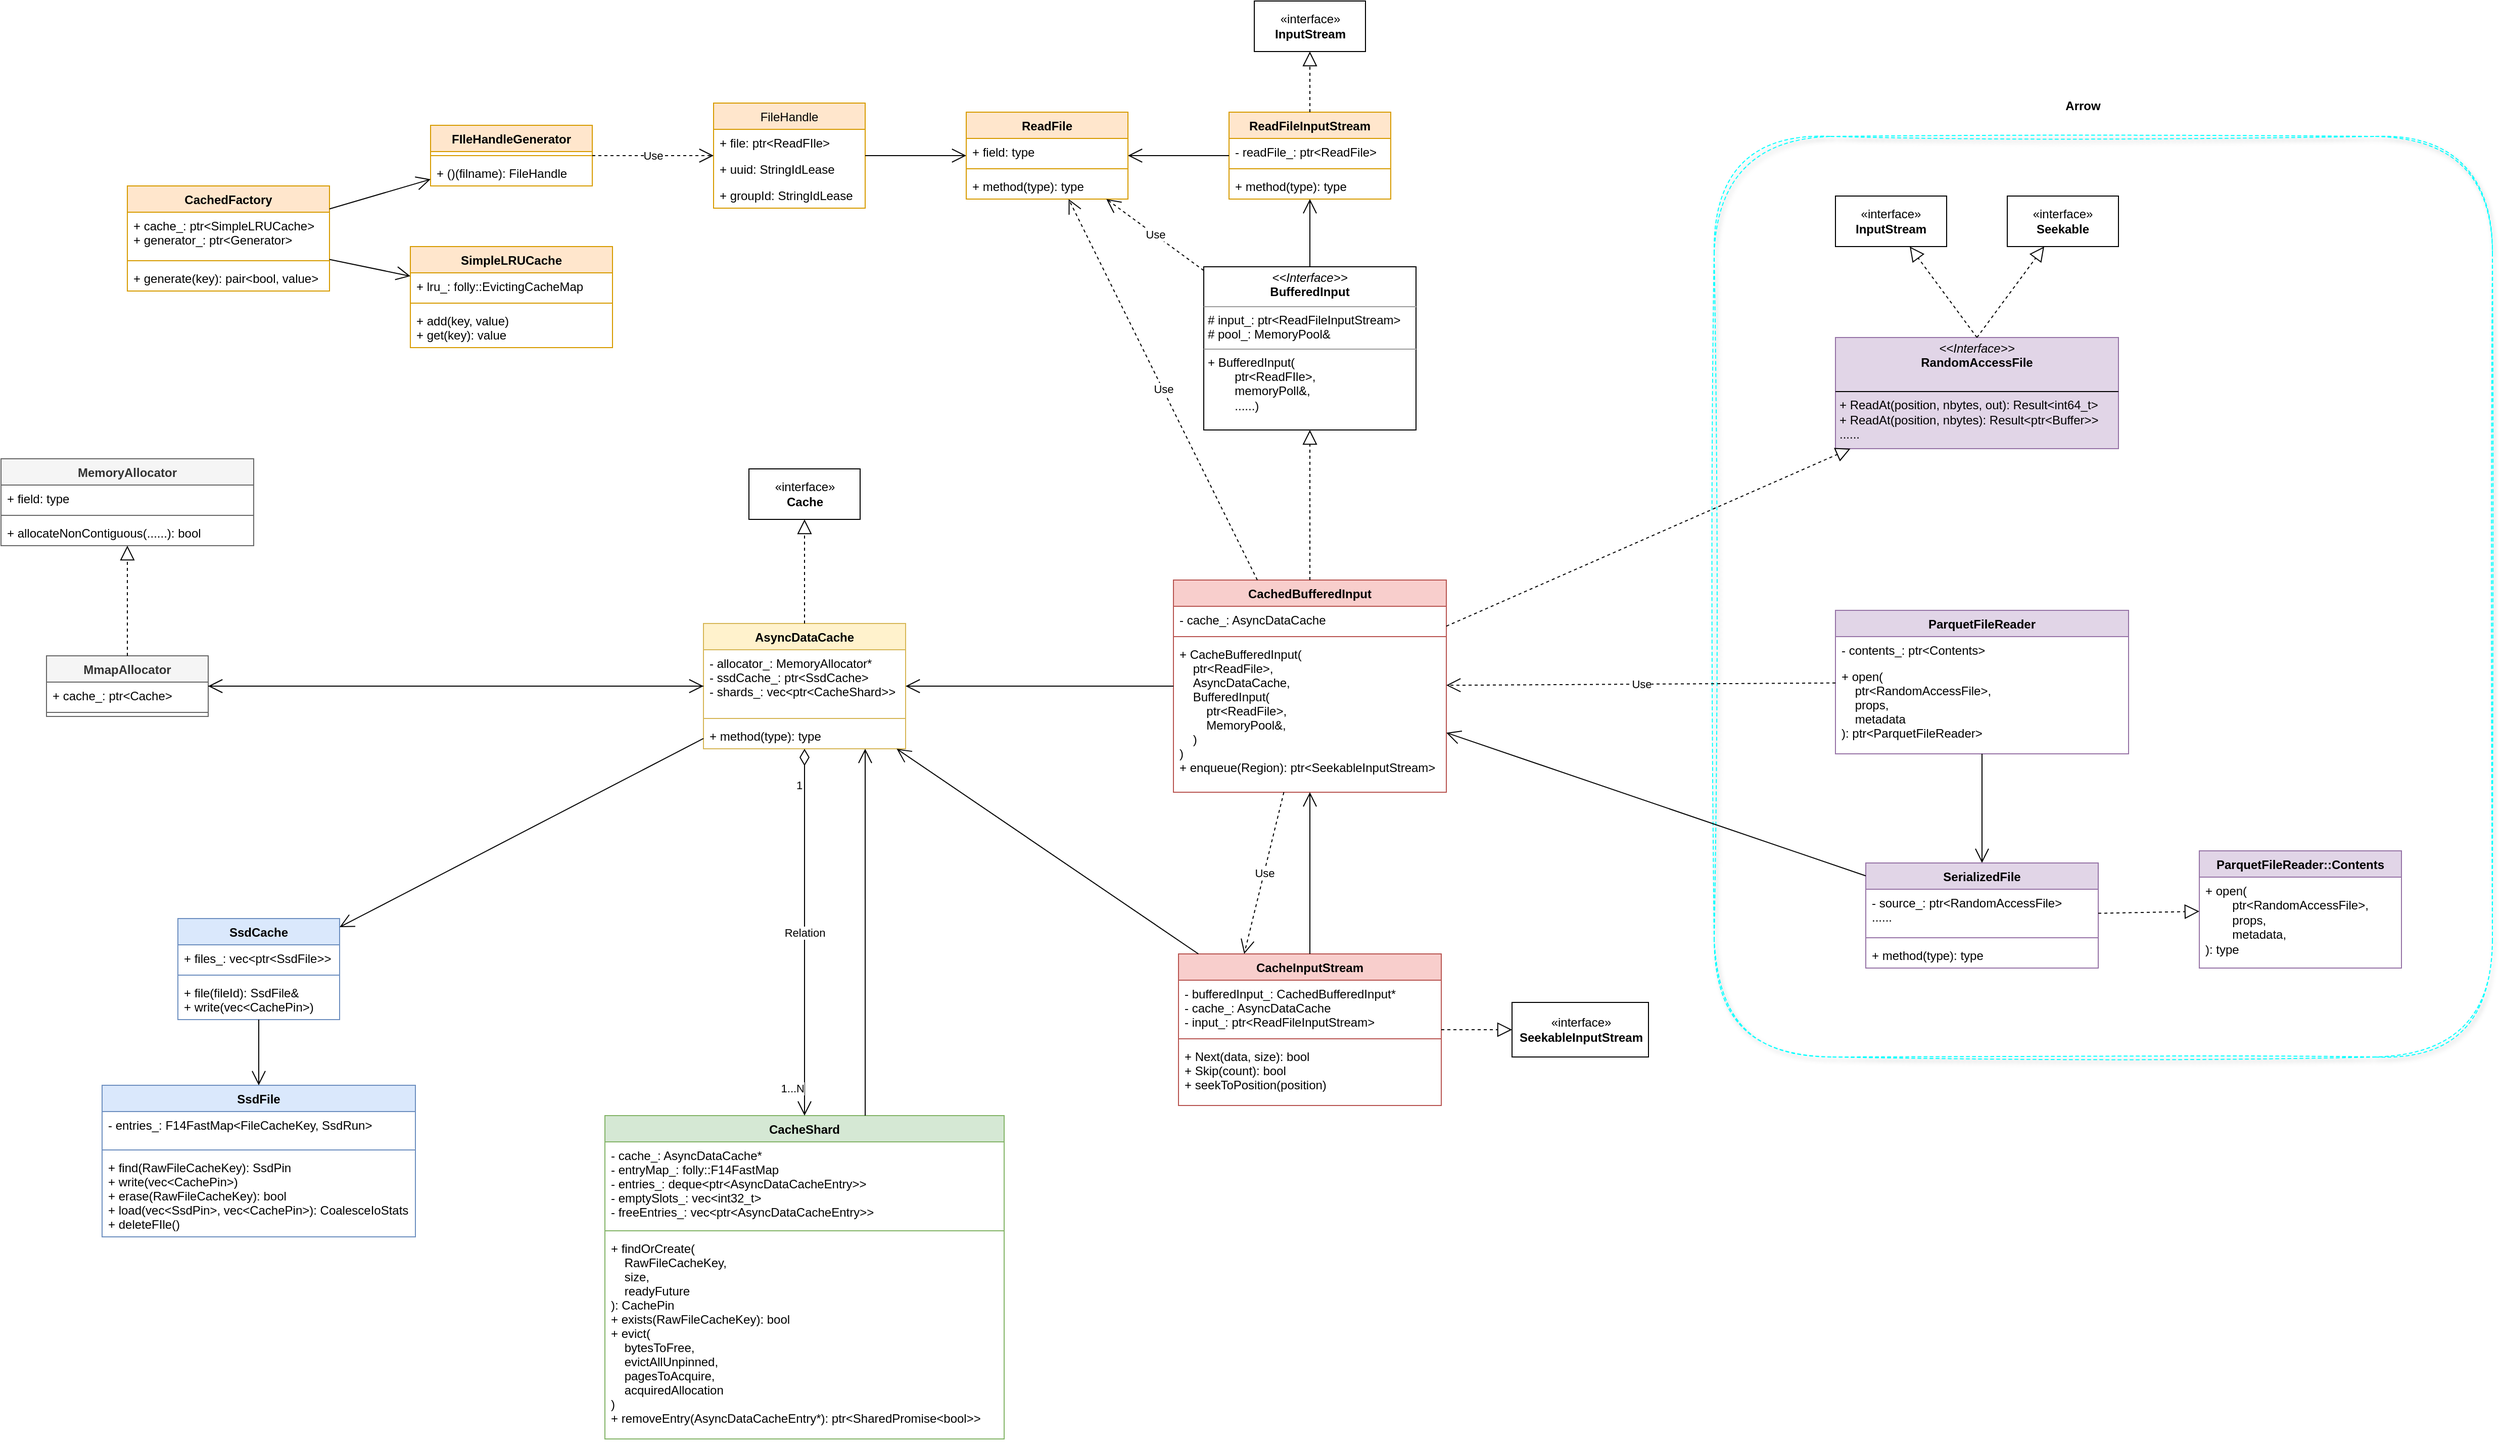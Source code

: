 <mxfile version="24.3.1" type="github">
  <diagram name="第 1 页" id="lJTkem_uiABD4WxvZJAd">
    <mxGraphModel dx="2874" dy="721" grid="1" gridSize="10" guides="1" tooltips="1" connect="1" arrows="1" fold="1" page="0" pageScale="1" pageWidth="827" pageHeight="1169" math="0" shadow="0">
      <root>
        <mxCell id="0" />
        <mxCell id="1" parent="0" />
        <mxCell id="T7AMe0AXGocx2t7RF6XG-123" value="" style="rounded=1;whiteSpace=wrap;html=1;dashed=1;fillColor=none;strokeColor=#00FFFF;shadow=1;glass=1;sketch=1;curveFitting=1;jiggle=2;" vertex="1" parent="1">
          <mxGeometry x="1080" y="551" width="770" height="911" as="geometry" />
        </mxCell>
        <mxCell id="T7AMe0AXGocx2t7RF6XG-1" value="SimpleLRUCache" style="swimlane;fontStyle=1;align=center;verticalAlign=top;childLayout=stackLayout;horizontal=1;startSize=26;horizontalStack=0;resizeParent=1;resizeParentMax=0;resizeLast=0;collapsible=1;marginBottom=0;fillColor=#ffe6cc;strokeColor=#d79b00;" vertex="1" parent="1">
          <mxGeometry x="-210" y="660" width="200" height="100" as="geometry" />
        </mxCell>
        <mxCell id="T7AMe0AXGocx2t7RF6XG-2" value="+ lru_: folly::EvictingCacheMap" style="text;strokeColor=none;fillColor=none;align=left;verticalAlign=top;spacingLeft=4;spacingRight=4;overflow=hidden;rotatable=0;points=[[0,0.5],[1,0.5]];portConstraint=eastwest;" vertex="1" parent="T7AMe0AXGocx2t7RF6XG-1">
          <mxGeometry y="26" width="200" height="26" as="geometry" />
        </mxCell>
        <mxCell id="T7AMe0AXGocx2t7RF6XG-3" value="" style="line;strokeWidth=1;fillColor=none;align=left;verticalAlign=middle;spacingTop=-1;spacingLeft=3;spacingRight=3;rotatable=0;labelPosition=right;points=[];portConstraint=eastwest;strokeColor=inherit;" vertex="1" parent="T7AMe0AXGocx2t7RF6XG-1">
          <mxGeometry y="52" width="200" height="8" as="geometry" />
        </mxCell>
        <mxCell id="T7AMe0AXGocx2t7RF6XG-4" value="+ add(key, value)&#xa;+ get(key): value" style="text;strokeColor=none;fillColor=none;align=left;verticalAlign=top;spacingLeft=4;spacingRight=4;overflow=hidden;rotatable=0;points=[[0,0.5],[1,0.5]];portConstraint=eastwest;" vertex="1" parent="T7AMe0AXGocx2t7RF6XG-1">
          <mxGeometry y="60" width="200" height="40" as="geometry" />
        </mxCell>
        <mxCell id="T7AMe0AXGocx2t7RF6XG-5" value="FIleHandleGenerator" style="swimlane;fontStyle=1;align=center;verticalAlign=top;childLayout=stackLayout;horizontal=1;startSize=26;horizontalStack=0;resizeParent=1;resizeParentMax=0;resizeLast=0;collapsible=1;marginBottom=0;fillColor=#ffe6cc;strokeColor=#d79b00;" vertex="1" parent="1">
          <mxGeometry x="-190" y="540" width="160" height="60" as="geometry" />
        </mxCell>
        <mxCell id="T7AMe0AXGocx2t7RF6XG-6" value="" style="line;strokeWidth=1;fillColor=none;align=left;verticalAlign=middle;spacingTop=-1;spacingLeft=3;spacingRight=3;rotatable=0;labelPosition=right;points=[];portConstraint=eastwest;strokeColor=inherit;" vertex="1" parent="T7AMe0AXGocx2t7RF6XG-5">
          <mxGeometry y="26" width="160" height="8" as="geometry" />
        </mxCell>
        <mxCell id="T7AMe0AXGocx2t7RF6XG-7" value="+ ()(filname): FileHandle" style="text;strokeColor=none;fillColor=none;align=left;verticalAlign=top;spacingLeft=4;spacingRight=4;overflow=hidden;rotatable=0;points=[[0,0.5],[1,0.5]];portConstraint=eastwest;" vertex="1" parent="T7AMe0AXGocx2t7RF6XG-5">
          <mxGeometry y="34" width="160" height="26" as="geometry" />
        </mxCell>
        <mxCell id="T7AMe0AXGocx2t7RF6XG-8" value="FileHandle" style="swimlane;fontStyle=0;childLayout=stackLayout;horizontal=1;startSize=26;fillColor=#ffe6cc;horizontalStack=0;resizeParent=1;resizeParentMax=0;resizeLast=0;collapsible=1;marginBottom=0;strokeColor=#d79b00;" vertex="1" parent="1">
          <mxGeometry x="90" y="518" width="150" height="104" as="geometry" />
        </mxCell>
        <mxCell id="T7AMe0AXGocx2t7RF6XG-9" value="+ file: ptr&lt;ReadFIle&gt;" style="text;strokeColor=none;fillColor=none;align=left;verticalAlign=top;spacingLeft=4;spacingRight=4;overflow=hidden;rotatable=0;points=[[0,0.5],[1,0.5]];portConstraint=eastwest;" vertex="1" parent="T7AMe0AXGocx2t7RF6XG-8">
          <mxGeometry y="26" width="150" height="26" as="geometry" />
        </mxCell>
        <mxCell id="T7AMe0AXGocx2t7RF6XG-10" value="+ uuid: StringIdLease" style="text;strokeColor=none;fillColor=none;align=left;verticalAlign=top;spacingLeft=4;spacingRight=4;overflow=hidden;rotatable=0;points=[[0,0.5],[1,0.5]];portConstraint=eastwest;" vertex="1" parent="T7AMe0AXGocx2t7RF6XG-8">
          <mxGeometry y="52" width="150" height="26" as="geometry" />
        </mxCell>
        <mxCell id="T7AMe0AXGocx2t7RF6XG-11" value="+ groupId: StringIdLease" style="text;strokeColor=none;fillColor=none;align=left;verticalAlign=top;spacingLeft=4;spacingRight=4;overflow=hidden;rotatable=0;points=[[0,0.5],[1,0.5]];portConstraint=eastwest;" vertex="1" parent="T7AMe0AXGocx2t7RF6XG-8">
          <mxGeometry y="78" width="150" height="26" as="geometry" />
        </mxCell>
        <mxCell id="T7AMe0AXGocx2t7RF6XG-12" value="ParquetFileReader" style="swimlane;fontStyle=1;align=center;verticalAlign=top;childLayout=stackLayout;horizontal=1;startSize=26;horizontalStack=0;resizeParent=1;resizeParentMax=0;resizeLast=0;collapsible=1;marginBottom=0;fillColor=#e1d5e7;strokeColor=#9673a6;" vertex="1" parent="1">
          <mxGeometry x="1200" y="1020" width="290" height="142" as="geometry" />
        </mxCell>
        <mxCell id="T7AMe0AXGocx2t7RF6XG-13" value="- contents_: ptr&lt;Contents&gt;" style="text;align=left;verticalAlign=top;spacingLeft=4;spacingRight=4;overflow=hidden;rotatable=0;points=[[0,0.5],[1,0.5]];portConstraint=eastwest;" vertex="1" parent="T7AMe0AXGocx2t7RF6XG-12">
          <mxGeometry y="26" width="290" height="26" as="geometry" />
        </mxCell>
        <mxCell id="T7AMe0AXGocx2t7RF6XG-15" value="+ open(&#xa;    ptr&lt;RandomAccessFile&gt;,&#xa;    props,&#xa;    metadata&#xa;): ptr&lt;ParquetFileReader&gt;" style="text;align=left;verticalAlign=top;spacingLeft=4;spacingRight=4;overflow=hidden;rotatable=0;points=[[0,0.5],[1,0.5]];portConstraint=eastwest;" vertex="1" parent="T7AMe0AXGocx2t7RF6XG-12">
          <mxGeometry y="52" width="290" height="90" as="geometry" />
        </mxCell>
        <mxCell id="T7AMe0AXGocx2t7RF6XG-20" value="AsyncDataCache" style="swimlane;fontStyle=1;align=center;verticalAlign=top;childLayout=stackLayout;horizontal=1;startSize=26;horizontalStack=0;resizeParent=1;resizeParentMax=0;resizeLast=0;collapsible=1;marginBottom=0;fillColor=#fff2cc;strokeColor=#d6b656;" vertex="1" parent="1">
          <mxGeometry x="80" y="1033" width="200" height="124" as="geometry" />
        </mxCell>
        <mxCell id="T7AMe0AXGocx2t7RF6XG-21" value="- allocator_: MemoryAllocator*&#xa;- ssdCache_: ptr&lt;SsdCache&gt;&#xa;- shards_: vec&lt;ptr&lt;CacheShard&gt;&gt;" style="text;strokeColor=none;fillColor=none;align=left;verticalAlign=top;spacingLeft=4;spacingRight=4;overflow=hidden;rotatable=0;points=[[0,0.5],[1,0.5]];portConstraint=eastwest;" vertex="1" parent="T7AMe0AXGocx2t7RF6XG-20">
          <mxGeometry y="26" width="200" height="64" as="geometry" />
        </mxCell>
        <mxCell id="T7AMe0AXGocx2t7RF6XG-22" value="" style="line;strokeWidth=1;fillColor=none;align=left;verticalAlign=middle;spacingTop=-1;spacingLeft=3;spacingRight=3;rotatable=0;labelPosition=right;points=[];portConstraint=eastwest;strokeColor=inherit;" vertex="1" parent="T7AMe0AXGocx2t7RF6XG-20">
          <mxGeometry y="90" width="200" height="8" as="geometry" />
        </mxCell>
        <mxCell id="T7AMe0AXGocx2t7RF6XG-23" value="+ method(type): type" style="text;strokeColor=none;fillColor=none;align=left;verticalAlign=top;spacingLeft=4;spacingRight=4;overflow=hidden;rotatable=0;points=[[0,0.5],[1,0.5]];portConstraint=eastwest;" vertex="1" parent="T7AMe0AXGocx2t7RF6XG-20">
          <mxGeometry y="98" width="200" height="26" as="geometry" />
        </mxCell>
        <mxCell id="T7AMe0AXGocx2t7RF6XG-24" value="CacheShard" style="swimlane;fontStyle=1;align=center;verticalAlign=top;childLayout=stackLayout;horizontal=1;startSize=26;horizontalStack=0;resizeParent=1;resizeParentMax=0;resizeLast=0;collapsible=1;marginBottom=0;fillColor=#d5e8d4;strokeColor=#82b366;" vertex="1" parent="1">
          <mxGeometry x="-17.5" y="1520" width="395" height="320" as="geometry" />
        </mxCell>
        <mxCell id="T7AMe0AXGocx2t7RF6XG-25" value="- cache_: AsyncDataCache*&#xa;- entryMap_: folly::F14FastMap&#xa;- entries_: deque&lt;ptr&lt;AsyncDataCacheEntry&gt;&gt;&#xa;- emptySlots_: vec&lt;int32_t&gt;&#xa;- freeEntries_: vec&lt;ptr&lt;AsyncDataCacheEntry&gt;&gt;" style="text;strokeColor=none;fillColor=none;align=left;verticalAlign=top;spacingLeft=4;spacingRight=4;overflow=hidden;rotatable=0;points=[[0,0.5],[1,0.5]];portConstraint=eastwest;" vertex="1" parent="T7AMe0AXGocx2t7RF6XG-24">
          <mxGeometry y="26" width="395" height="84" as="geometry" />
        </mxCell>
        <mxCell id="T7AMe0AXGocx2t7RF6XG-26" value="" style="line;strokeWidth=1;fillColor=none;align=left;verticalAlign=middle;spacingTop=-1;spacingLeft=3;spacingRight=3;rotatable=0;labelPosition=right;points=[];portConstraint=eastwest;strokeColor=inherit;" vertex="1" parent="T7AMe0AXGocx2t7RF6XG-24">
          <mxGeometry y="110" width="395" height="8" as="geometry" />
        </mxCell>
        <mxCell id="T7AMe0AXGocx2t7RF6XG-27" value="+ findOrCreate(&#xa;    RawFileCacheKey,&#xa;    size,&#xa;    readyFuture    &#xa;): CachePin&#xa;+ exists(RawFileCacheKey): bool&#xa;+ evict(&#xa;    bytesToFree,&#xa;    evictAllUnpinned,&#xa;    pagesToAcquire,&#xa;    acquiredAllocation&#xa;)&#xa;+ removeEntry(AsyncDataCacheEntry*): ptr&lt;SharedPromise&lt;bool&gt;&gt;" style="text;strokeColor=none;fillColor=none;align=left;verticalAlign=top;spacingLeft=4;spacingRight=4;overflow=hidden;rotatable=0;points=[[0,0.5],[1,0.5]];portConstraint=eastwest;" vertex="1" parent="T7AMe0AXGocx2t7RF6XG-24">
          <mxGeometry y="118" width="395" height="202" as="geometry" />
        </mxCell>
        <mxCell id="T7AMe0AXGocx2t7RF6XG-28" value="SsdCache" style="swimlane;fontStyle=1;align=center;verticalAlign=top;childLayout=stackLayout;horizontal=1;startSize=26;horizontalStack=0;resizeParent=1;resizeParentMax=0;resizeLast=0;collapsible=1;marginBottom=0;fillColor=#dae8fc;strokeColor=#6c8ebf;" vertex="1" parent="1">
          <mxGeometry x="-440" y="1325" width="160" height="100" as="geometry" />
        </mxCell>
        <mxCell id="T7AMe0AXGocx2t7RF6XG-29" value="+ files_: vec&lt;ptr&lt;SsdFile&gt;&gt;" style="text;strokeColor=none;fillColor=none;align=left;verticalAlign=top;spacingLeft=4;spacingRight=4;overflow=hidden;rotatable=0;points=[[0,0.5],[1,0.5]];portConstraint=eastwest;" vertex="1" parent="T7AMe0AXGocx2t7RF6XG-28">
          <mxGeometry y="26" width="160" height="26" as="geometry" />
        </mxCell>
        <mxCell id="T7AMe0AXGocx2t7RF6XG-30" value="" style="line;strokeWidth=1;fillColor=none;align=left;verticalAlign=middle;spacingTop=-1;spacingLeft=3;spacingRight=3;rotatable=0;labelPosition=right;points=[];portConstraint=eastwest;strokeColor=inherit;" vertex="1" parent="T7AMe0AXGocx2t7RF6XG-28">
          <mxGeometry y="52" width="160" height="8" as="geometry" />
        </mxCell>
        <mxCell id="T7AMe0AXGocx2t7RF6XG-31" value="+ file(fileId): SsdFile&amp;&#xa;+ write(vec&lt;CachePin&gt;)" style="text;strokeColor=none;fillColor=none;align=left;verticalAlign=top;spacingLeft=4;spacingRight=4;overflow=hidden;rotatable=0;points=[[0,0.5],[1,0.5]];portConstraint=eastwest;" vertex="1" parent="T7AMe0AXGocx2t7RF6XG-28">
          <mxGeometry y="60" width="160" height="40" as="geometry" />
        </mxCell>
        <mxCell id="T7AMe0AXGocx2t7RF6XG-32" value="SsdFile" style="swimlane;fontStyle=1;align=center;verticalAlign=top;childLayout=stackLayout;horizontal=1;startSize=26;horizontalStack=0;resizeParent=1;resizeParentMax=0;resizeLast=0;collapsible=1;marginBottom=0;fillColor=#dae8fc;strokeColor=#6c8ebf;" vertex="1" parent="1">
          <mxGeometry x="-515" y="1490" width="310" height="150" as="geometry" />
        </mxCell>
        <mxCell id="T7AMe0AXGocx2t7RF6XG-33" value="- entries_: F14FastMap&lt;FileCacheKey, SsdRun&gt;" style="text;strokeColor=none;fillColor=none;align=left;verticalAlign=top;spacingLeft=4;spacingRight=4;overflow=hidden;rotatable=0;points=[[0,0.5],[1,0.5]];portConstraint=eastwest;" vertex="1" parent="T7AMe0AXGocx2t7RF6XG-32">
          <mxGeometry y="26" width="310" height="34" as="geometry" />
        </mxCell>
        <mxCell id="T7AMe0AXGocx2t7RF6XG-34" value="" style="line;strokeWidth=1;fillColor=none;align=left;verticalAlign=middle;spacingTop=-1;spacingLeft=3;spacingRight=3;rotatable=0;labelPosition=right;points=[];portConstraint=eastwest;strokeColor=inherit;" vertex="1" parent="T7AMe0AXGocx2t7RF6XG-32">
          <mxGeometry y="60" width="310" height="8" as="geometry" />
        </mxCell>
        <mxCell id="T7AMe0AXGocx2t7RF6XG-35" value="+ find(RawFileCacheKey): SsdPin&#xa;+ write(vec&lt;CachePin&gt;)&#xa;+ erase(RawFileCacheKey): bool&#xa;+ load(vec&lt;SsdPin&gt;, vec&lt;CachePin&gt;): CoalesceIoStats&#xa;+ deleteFIle()" style="text;strokeColor=none;fillColor=none;align=left;verticalAlign=top;spacingLeft=4;spacingRight=4;overflow=hidden;rotatable=0;points=[[0,0.5],[1,0.5]];portConstraint=eastwest;" vertex="1" parent="T7AMe0AXGocx2t7RF6XG-32">
          <mxGeometry y="68" width="310" height="82" as="geometry" />
        </mxCell>
        <mxCell id="T7AMe0AXGocx2t7RF6XG-36" value="CachedBufferedInput" style="swimlane;fontStyle=1;align=center;verticalAlign=top;childLayout=stackLayout;horizontal=1;startSize=26;horizontalStack=0;resizeParent=1;resizeParentMax=0;resizeLast=0;collapsible=1;marginBottom=0;fillColor=#f8cecc;strokeColor=#b85450;" vertex="1" parent="1">
          <mxGeometry x="545" y="990" width="270" height="210" as="geometry" />
        </mxCell>
        <mxCell id="T7AMe0AXGocx2t7RF6XG-37" value="- cache_: AsyncDataCache" style="text;strokeColor=none;fillColor=none;align=left;verticalAlign=top;spacingLeft=4;spacingRight=4;overflow=hidden;rotatable=0;points=[[0,0.5],[1,0.5]];portConstraint=eastwest;" vertex="1" parent="T7AMe0AXGocx2t7RF6XG-36">
          <mxGeometry y="26" width="270" height="26" as="geometry" />
        </mxCell>
        <mxCell id="T7AMe0AXGocx2t7RF6XG-38" value="" style="line;strokeWidth=1;fillColor=none;align=left;verticalAlign=middle;spacingTop=-1;spacingLeft=3;spacingRight=3;rotatable=0;labelPosition=right;points=[];portConstraint=eastwest;strokeColor=inherit;" vertex="1" parent="T7AMe0AXGocx2t7RF6XG-36">
          <mxGeometry y="52" width="270" height="8" as="geometry" />
        </mxCell>
        <mxCell id="T7AMe0AXGocx2t7RF6XG-39" value="+ CacheBufferedInput(&#xa;    ptr&lt;ReadFile&gt;,&#xa;    AsyncDataCache,&#xa;    BufferedInput(&#xa;        ptr&lt;ReadFile&gt;,&#xa;        MemoryPool&amp;,&#xa;    )&#xa;)&#xa;+ enqueue(Region): ptr&lt;SeekableInputStream&gt;" style="text;strokeColor=none;fillColor=none;align=left;verticalAlign=top;spacingLeft=4;spacingRight=4;overflow=hidden;rotatable=0;points=[[0,0.5],[1,0.5]];portConstraint=eastwest;" vertex="1" parent="T7AMe0AXGocx2t7RF6XG-36">
          <mxGeometry y="60" width="270" height="150" as="geometry" />
        </mxCell>
        <mxCell id="T7AMe0AXGocx2t7RF6XG-40" value="CacheInputStream" style="swimlane;fontStyle=1;align=center;verticalAlign=top;childLayout=stackLayout;horizontal=1;startSize=26;horizontalStack=0;resizeParent=1;resizeParentMax=0;resizeLast=0;collapsible=1;marginBottom=0;fillColor=#f8cecc;strokeColor=#b85450;" vertex="1" parent="1">
          <mxGeometry x="550" y="1360" width="260" height="150" as="geometry" />
        </mxCell>
        <mxCell id="T7AMe0AXGocx2t7RF6XG-41" value="- bufferedInput_: CachedBufferedInput*&#xa;- cache_: AsyncDataCache&#xa;- input_: ptr&lt;ReadFileInputStream&gt;" style="text;strokeColor=none;fillColor=none;align=left;verticalAlign=top;spacingLeft=4;spacingRight=4;overflow=hidden;rotatable=0;points=[[0,0.5],[1,0.5]];portConstraint=eastwest;" vertex="1" parent="T7AMe0AXGocx2t7RF6XG-40">
          <mxGeometry y="26" width="260" height="54" as="geometry" />
        </mxCell>
        <mxCell id="T7AMe0AXGocx2t7RF6XG-42" value="" style="line;strokeWidth=1;fillColor=none;align=left;verticalAlign=middle;spacingTop=-1;spacingLeft=3;spacingRight=3;rotatable=0;labelPosition=right;points=[];portConstraint=eastwest;strokeColor=inherit;" vertex="1" parent="T7AMe0AXGocx2t7RF6XG-40">
          <mxGeometry y="80" width="260" height="8" as="geometry" />
        </mxCell>
        <mxCell id="T7AMe0AXGocx2t7RF6XG-43" value="+ Next(data, size): bool&#xa;+ Skip(count): bool&#xa;+ seekToPosition(position)" style="text;strokeColor=none;fillColor=none;align=left;verticalAlign=top;spacingLeft=4;spacingRight=4;overflow=hidden;rotatable=0;points=[[0,0.5],[1,0.5]];portConstraint=eastwest;" vertex="1" parent="T7AMe0AXGocx2t7RF6XG-40">
          <mxGeometry y="88" width="260" height="62" as="geometry" />
        </mxCell>
        <mxCell id="T7AMe0AXGocx2t7RF6XG-44" value="ReadFileInputStream" style="swimlane;fontStyle=1;align=center;verticalAlign=top;childLayout=stackLayout;horizontal=1;startSize=26;horizontalStack=0;resizeParent=1;resizeParentMax=0;resizeLast=0;collapsible=1;marginBottom=0;fillColor=#ffe6cc;strokeColor=#d79b00;" vertex="1" parent="1">
          <mxGeometry x="600" y="527" width="160" height="86" as="geometry" />
        </mxCell>
        <mxCell id="T7AMe0AXGocx2t7RF6XG-45" value="- readFile_: ptr&lt;ReadFile&gt;" style="text;strokeColor=none;fillColor=none;align=left;verticalAlign=top;spacingLeft=4;spacingRight=4;overflow=hidden;rotatable=0;points=[[0,0.5],[1,0.5]];portConstraint=eastwest;" vertex="1" parent="T7AMe0AXGocx2t7RF6XG-44">
          <mxGeometry y="26" width="160" height="26" as="geometry" />
        </mxCell>
        <mxCell id="T7AMe0AXGocx2t7RF6XG-46" value="" style="line;strokeWidth=1;fillColor=none;align=left;verticalAlign=middle;spacingTop=-1;spacingLeft=3;spacingRight=3;rotatable=0;labelPosition=right;points=[];portConstraint=eastwest;strokeColor=inherit;" vertex="1" parent="T7AMe0AXGocx2t7RF6XG-44">
          <mxGeometry y="52" width="160" height="8" as="geometry" />
        </mxCell>
        <mxCell id="T7AMe0AXGocx2t7RF6XG-47" value="+ method(type): type" style="text;strokeColor=none;fillColor=none;align=left;verticalAlign=top;spacingLeft=4;spacingRight=4;overflow=hidden;rotatable=0;points=[[0,0.5],[1,0.5]];portConstraint=eastwest;" vertex="1" parent="T7AMe0AXGocx2t7RF6XG-44">
          <mxGeometry y="60" width="160" height="26" as="geometry" />
        </mxCell>
        <mxCell id="T7AMe0AXGocx2t7RF6XG-48" value="«interface»&lt;br&gt;&lt;b&gt;InputStream&lt;/b&gt;" style="html=1;" vertex="1" parent="1">
          <mxGeometry x="625" y="417" width="110" height="50" as="geometry" />
        </mxCell>
        <mxCell id="T7AMe0AXGocx2t7RF6XG-49" value="" style="endArrow=block;dashed=1;endFill=0;endSize=12;html=1;rounded=0;exitX=0.5;exitY=0;exitDx=0;exitDy=0;entryX=0.5;entryY=1;entryDx=0;entryDy=0;" edge="1" parent="1" source="T7AMe0AXGocx2t7RF6XG-44" target="T7AMe0AXGocx2t7RF6XG-48">
          <mxGeometry width="160" relative="1" as="geometry">
            <mxPoint x="640" y="510" as="sourcePoint" />
            <mxPoint x="800" y="510" as="targetPoint" />
          </mxGeometry>
        </mxCell>
        <mxCell id="T7AMe0AXGocx2t7RF6XG-50" value="ReadFile" style="swimlane;fontStyle=1;align=center;verticalAlign=top;childLayout=stackLayout;horizontal=1;startSize=26;horizontalStack=0;resizeParent=1;resizeParentMax=0;resizeLast=0;collapsible=1;marginBottom=0;fillColor=#ffe6cc;strokeColor=#d79b00;" vertex="1" parent="1">
          <mxGeometry x="340" y="527" width="160" height="86" as="geometry" />
        </mxCell>
        <mxCell id="T7AMe0AXGocx2t7RF6XG-51" value="+ field: type" style="text;strokeColor=none;fillColor=none;align=left;verticalAlign=top;spacingLeft=4;spacingRight=4;overflow=hidden;rotatable=0;points=[[0,0.5],[1,0.5]];portConstraint=eastwest;" vertex="1" parent="T7AMe0AXGocx2t7RF6XG-50">
          <mxGeometry y="26" width="160" height="26" as="geometry" />
        </mxCell>
        <mxCell id="T7AMe0AXGocx2t7RF6XG-52" value="" style="line;strokeWidth=1;fillColor=none;align=left;verticalAlign=middle;spacingTop=-1;spacingLeft=3;spacingRight=3;rotatable=0;labelPosition=right;points=[];portConstraint=eastwest;strokeColor=inherit;" vertex="1" parent="T7AMe0AXGocx2t7RF6XG-50">
          <mxGeometry y="52" width="160" height="8" as="geometry" />
        </mxCell>
        <mxCell id="T7AMe0AXGocx2t7RF6XG-53" value="+ method(type): type" style="text;strokeColor=none;fillColor=none;align=left;verticalAlign=top;spacingLeft=4;spacingRight=4;overflow=hidden;rotatable=0;points=[[0,0.5],[1,0.5]];portConstraint=eastwest;" vertex="1" parent="T7AMe0AXGocx2t7RF6XG-50">
          <mxGeometry y="60" width="160" height="26" as="geometry" />
        </mxCell>
        <mxCell id="T7AMe0AXGocx2t7RF6XG-54" value="" style="endArrow=open;endFill=1;endSize=12;html=1;rounded=0;" edge="1" parent="1" source="T7AMe0AXGocx2t7RF6XG-44" target="T7AMe0AXGocx2t7RF6XG-50">
          <mxGeometry width="160" relative="1" as="geometry">
            <mxPoint x="790" y="560" as="sourcePoint" />
            <mxPoint x="880" y="550" as="targetPoint" />
          </mxGeometry>
        </mxCell>
        <mxCell id="T7AMe0AXGocx2t7RF6XG-55" value="" style="endArrow=open;endFill=1;endSize=12;html=1;rounded=0;" edge="1" parent="1" source="T7AMe0AXGocx2t7RF6XG-8" target="T7AMe0AXGocx2t7RF6XG-50">
          <mxGeometry width="160" relative="1" as="geometry">
            <mxPoint x="240" y="450" as="sourcePoint" />
            <mxPoint x="400" y="450" as="targetPoint" />
          </mxGeometry>
        </mxCell>
        <mxCell id="T7AMe0AXGocx2t7RF6XG-56" value="Use" style="endArrow=open;endSize=12;dashed=1;html=1;rounded=0;" edge="1" parent="1" source="T7AMe0AXGocx2t7RF6XG-5" target="T7AMe0AXGocx2t7RF6XG-8">
          <mxGeometry width="160" relative="1" as="geometry">
            <mxPoint x="-60" y="650" as="sourcePoint" />
            <mxPoint x="100" y="650" as="targetPoint" />
          </mxGeometry>
        </mxCell>
        <mxCell id="T7AMe0AXGocx2t7RF6XG-57" value="CachedFactory" style="swimlane;fontStyle=1;align=center;verticalAlign=top;childLayout=stackLayout;horizontal=1;startSize=26;horizontalStack=0;resizeParent=1;resizeParentMax=0;resizeLast=0;collapsible=1;marginBottom=0;fillColor=#ffe6cc;strokeColor=#d79b00;" vertex="1" parent="1">
          <mxGeometry x="-490" y="600" width="200" height="104" as="geometry" />
        </mxCell>
        <mxCell id="T7AMe0AXGocx2t7RF6XG-58" value="+ cache_: ptr&lt;SimpleLRUCache&gt;&#xa;+ generator_: ptr&lt;Generator&gt;" style="text;strokeColor=none;fillColor=none;align=left;verticalAlign=top;spacingLeft=4;spacingRight=4;overflow=hidden;rotatable=0;points=[[0,0.5],[1,0.5]];portConstraint=eastwest;" vertex="1" parent="T7AMe0AXGocx2t7RF6XG-57">
          <mxGeometry y="26" width="200" height="44" as="geometry" />
        </mxCell>
        <mxCell id="T7AMe0AXGocx2t7RF6XG-59" value="" style="line;strokeWidth=1;fillColor=none;align=left;verticalAlign=middle;spacingTop=-1;spacingLeft=3;spacingRight=3;rotatable=0;labelPosition=right;points=[];portConstraint=eastwest;strokeColor=inherit;" vertex="1" parent="T7AMe0AXGocx2t7RF6XG-57">
          <mxGeometry y="70" width="200" height="8" as="geometry" />
        </mxCell>
        <mxCell id="T7AMe0AXGocx2t7RF6XG-60" value="+ generate(key): pair&lt;bool, value&gt;" style="text;strokeColor=none;fillColor=none;align=left;verticalAlign=top;spacingLeft=4;spacingRight=4;overflow=hidden;rotatable=0;points=[[0,0.5],[1,0.5]];portConstraint=eastwest;" vertex="1" parent="T7AMe0AXGocx2t7RF6XG-57">
          <mxGeometry y="78" width="200" height="26" as="geometry" />
        </mxCell>
        <mxCell id="T7AMe0AXGocx2t7RF6XG-61" value="" style="endArrow=open;endFill=1;endSize=12;html=1;rounded=0;" edge="1" parent="1" source="T7AMe0AXGocx2t7RF6XG-57" target="T7AMe0AXGocx2t7RF6XG-1">
          <mxGeometry width="160" relative="1" as="geometry">
            <mxPoint x="-410" y="790" as="sourcePoint" />
            <mxPoint x="-250" y="790" as="targetPoint" />
          </mxGeometry>
        </mxCell>
        <mxCell id="T7AMe0AXGocx2t7RF6XG-62" value="" style="endArrow=open;endFill=1;endSize=12;html=1;rounded=0;" edge="1" parent="1" source="T7AMe0AXGocx2t7RF6XG-57" target="T7AMe0AXGocx2t7RF6XG-5">
          <mxGeometry width="160" relative="1" as="geometry">
            <mxPoint x="-310" y="470" as="sourcePoint" />
            <mxPoint x="-150" y="470" as="targetPoint" />
          </mxGeometry>
        </mxCell>
        <mxCell id="T7AMe0AXGocx2t7RF6XG-70" value="" style="endArrow=block;dashed=1;endFill=0;endSize=12;html=1;rounded=0;exitX=0.5;exitY=0;exitDx=0;exitDy=0;" edge="1" parent="1" source="T7AMe0AXGocx2t7RF6XG-36" target="T7AMe0AXGocx2t7RF6XG-72">
          <mxGeometry width="160" relative="1" as="geometry">
            <mxPoint x="720" y="1207.75" as="sourcePoint" />
            <mxPoint x="735" y="855.75" as="targetPoint" />
          </mxGeometry>
        </mxCell>
        <mxCell id="T7AMe0AXGocx2t7RF6XG-72" value="&lt;p style=&quot;margin:0px;margin-top:4px;text-align:center;&quot;&gt;&lt;i&gt;&amp;lt;&amp;lt;Interface&amp;gt;&amp;gt;&lt;/i&gt;&lt;br&gt;&lt;b&gt;BufferedInput&lt;/b&gt;&lt;/p&gt;&lt;hr size=&quot;1&quot;&gt;&lt;p style=&quot;margin:0px;margin-left:4px;&quot;&gt;# input_: ptr&amp;lt;ReadFileInputStream&amp;gt;&lt;br&gt;# pool_: MemoryPool&amp;amp;&lt;/p&gt;&lt;hr size=&quot;1&quot;&gt;&lt;p style=&quot;margin:0px;margin-left:4px;&quot;&gt;+ BufferedInput(&lt;/p&gt;&lt;p style=&quot;margin:0px;margin-left:4px;&quot;&gt;&lt;span style=&quot;white-space: pre;&quot;&gt;&#x9;&lt;/span&gt;ptr&amp;lt;ReadFIle&amp;gt;,&lt;/p&gt;&lt;p style=&quot;margin:0px;margin-left:4px;&quot;&gt;&lt;span style=&quot;white-space: pre;&quot;&gt;&#x9;&lt;/span&gt;memoryPoll&amp;amp;,&lt;/p&gt;&lt;p style=&quot;margin:0px;margin-left:4px;&quot;&gt;&lt;span style=&quot;white-space: pre;&quot;&gt;&#x9;&lt;/span&gt;......)&lt;br&gt;&lt;/p&gt;" style="verticalAlign=top;align=left;overflow=fill;fontSize=12;fontFamily=Helvetica;html=1;" vertex="1" parent="1">
          <mxGeometry x="575" y="680" width="210" height="161.5" as="geometry" />
        </mxCell>
        <mxCell id="T7AMe0AXGocx2t7RF6XG-73" value="Use" style="endArrow=open;endSize=12;dashed=1;html=1;rounded=0;" edge="1" parent="1" source="T7AMe0AXGocx2t7RF6XG-72" target="T7AMe0AXGocx2t7RF6XG-50">
          <mxGeometry width="160" relative="1" as="geometry">
            <mxPoint x="300" y="740" as="sourcePoint" />
            <mxPoint x="460" y="740" as="targetPoint" />
          </mxGeometry>
        </mxCell>
        <mxCell id="T7AMe0AXGocx2t7RF6XG-74" value="" style="endArrow=open;endFill=1;endSize=12;html=1;rounded=0;exitX=0.5;exitY=0;exitDx=0;exitDy=0;" edge="1" parent="1" source="T7AMe0AXGocx2t7RF6XG-72" target="T7AMe0AXGocx2t7RF6XG-44">
          <mxGeometry width="160" relative="1" as="geometry">
            <mxPoint x="380" y="800" as="sourcePoint" />
            <mxPoint x="540" y="800" as="targetPoint" />
          </mxGeometry>
        </mxCell>
        <mxCell id="T7AMe0AXGocx2t7RF6XG-75" value="Use" style="endArrow=open;endSize=12;dashed=1;html=1;rounded=0;" edge="1" parent="1" source="T7AMe0AXGocx2t7RF6XG-36" target="T7AMe0AXGocx2t7RF6XG-50">
          <mxGeometry width="160" relative="1" as="geometry">
            <mxPoint x="400" y="980" as="sourcePoint" />
            <mxPoint x="560" y="980" as="targetPoint" />
          </mxGeometry>
        </mxCell>
        <mxCell id="T7AMe0AXGocx2t7RF6XG-76" value="" style="endArrow=open;endFill=1;endSize=12;html=1;rounded=0;" edge="1" parent="1" source="T7AMe0AXGocx2t7RF6XG-36" target="T7AMe0AXGocx2t7RF6XG-20">
          <mxGeometry width="160" relative="1" as="geometry">
            <mxPoint x="490" y="1220" as="sourcePoint" />
            <mxPoint x="650" y="1220" as="targetPoint" />
          </mxGeometry>
        </mxCell>
        <mxCell id="T7AMe0AXGocx2t7RF6XG-77" value="«interface»&lt;br&gt;&lt;b&gt;SeekableInputStream&lt;/b&gt;" style="html=1;" vertex="1" parent="1">
          <mxGeometry x="880" y="1408" width="135" height="54" as="geometry" />
        </mxCell>
        <mxCell id="T7AMe0AXGocx2t7RF6XG-78" value="" style="endArrow=block;dashed=1;endFill=0;endSize=12;html=1;rounded=0;" edge="1" parent="1" source="T7AMe0AXGocx2t7RF6XG-40" target="T7AMe0AXGocx2t7RF6XG-77">
          <mxGeometry width="160" relative="1" as="geometry">
            <mxPoint x="1000" y="1140" as="sourcePoint" />
            <mxPoint x="1160" y="1140" as="targetPoint" />
          </mxGeometry>
        </mxCell>
        <mxCell id="T7AMe0AXGocx2t7RF6XG-79" value="" style="endArrow=open;endFill=1;endSize=12;html=1;rounded=0;" edge="1" parent="1" source="T7AMe0AXGocx2t7RF6XG-40" target="T7AMe0AXGocx2t7RF6XG-36">
          <mxGeometry width="160" relative="1" as="geometry">
            <mxPoint x="540" y="1230" as="sourcePoint" />
            <mxPoint x="700" y="1230" as="targetPoint" />
          </mxGeometry>
        </mxCell>
        <mxCell id="T7AMe0AXGocx2t7RF6XG-80" value="" style="endArrow=open;endFill=1;endSize=12;html=1;rounded=0;" edge="1" parent="1" source="T7AMe0AXGocx2t7RF6XG-40" target="T7AMe0AXGocx2t7RF6XG-20">
          <mxGeometry width="160" relative="1" as="geometry">
            <mxPoint x="600" y="1470" as="sourcePoint" />
            <mxPoint x="760" y="1470" as="targetPoint" />
          </mxGeometry>
        </mxCell>
        <mxCell id="T7AMe0AXGocx2t7RF6XG-85" value="MemoryAllocator" style="swimlane;fontStyle=1;align=center;verticalAlign=top;childLayout=stackLayout;horizontal=1;startSize=26;horizontalStack=0;resizeParent=1;resizeParentMax=0;resizeLast=0;collapsible=1;marginBottom=0;fillColor=#f5f5f5;fontColor=#333333;strokeColor=#666666;" vertex="1" parent="1">
          <mxGeometry x="-615" y="870" width="250" height="86" as="geometry" />
        </mxCell>
        <mxCell id="T7AMe0AXGocx2t7RF6XG-86" value="+ field: type" style="text;strokeColor=none;fillColor=none;align=left;verticalAlign=top;spacingLeft=4;spacingRight=4;overflow=hidden;rotatable=0;points=[[0,0.5],[1,0.5]];portConstraint=eastwest;" vertex="1" parent="T7AMe0AXGocx2t7RF6XG-85">
          <mxGeometry y="26" width="250" height="26" as="geometry" />
        </mxCell>
        <mxCell id="T7AMe0AXGocx2t7RF6XG-87" value="" style="line;strokeWidth=1;fillColor=none;align=left;verticalAlign=middle;spacingTop=-1;spacingLeft=3;spacingRight=3;rotatable=0;labelPosition=right;points=[];portConstraint=eastwest;strokeColor=inherit;" vertex="1" parent="T7AMe0AXGocx2t7RF6XG-85">
          <mxGeometry y="52" width="250" height="8" as="geometry" />
        </mxCell>
        <mxCell id="T7AMe0AXGocx2t7RF6XG-88" value="+ allocateNonContiguous(......): bool" style="text;strokeColor=none;fillColor=none;align=left;verticalAlign=top;spacingLeft=4;spacingRight=4;overflow=hidden;rotatable=0;points=[[0,0.5],[1,0.5]];portConstraint=eastwest;" vertex="1" parent="T7AMe0AXGocx2t7RF6XG-85">
          <mxGeometry y="60" width="250" height="26" as="geometry" />
        </mxCell>
        <mxCell id="T7AMe0AXGocx2t7RF6XG-89" value="" style="endArrow=open;endFill=1;endSize=12;html=1;rounded=0;" edge="1" parent="1" source="T7AMe0AXGocx2t7RF6XG-20" target="T7AMe0AXGocx2t7RF6XG-92">
          <mxGeometry width="160" relative="1" as="geometry">
            <mxPoint x="400" y="1190" as="sourcePoint" />
            <mxPoint x="560" y="1190" as="targetPoint" />
          </mxGeometry>
        </mxCell>
        <mxCell id="T7AMe0AXGocx2t7RF6XG-90" value="" style="endArrow=open;endFill=1;endSize=12;html=1;rounded=0;" edge="1" parent="1" source="T7AMe0AXGocx2t7RF6XG-20" target="T7AMe0AXGocx2t7RF6XG-28">
          <mxGeometry width="160" relative="1" as="geometry">
            <mxPoint x="560" y="1470" as="sourcePoint" />
            <mxPoint x="720" y="1470" as="targetPoint" />
          </mxGeometry>
        </mxCell>
        <mxCell id="T7AMe0AXGocx2t7RF6XG-91" value="" style="endArrow=open;endFill=1;endSize=12;html=1;rounded=0;" edge="1" parent="1" source="T7AMe0AXGocx2t7RF6XG-28" target="T7AMe0AXGocx2t7RF6XG-32">
          <mxGeometry width="160" relative="1" as="geometry">
            <mxPoint x="-290" y="1820" as="sourcePoint" />
            <mxPoint x="-130" y="1820" as="targetPoint" />
          </mxGeometry>
        </mxCell>
        <mxCell id="T7AMe0AXGocx2t7RF6XG-92" value="MmapAllocator" style="swimlane;fontStyle=1;align=center;verticalAlign=top;childLayout=stackLayout;horizontal=1;startSize=26;horizontalStack=0;resizeParent=1;resizeParentMax=0;resizeLast=0;collapsible=1;marginBottom=0;fillColor=#f5f5f5;fontColor=#333333;strokeColor=#666666;" vertex="1" parent="1">
          <mxGeometry x="-570" y="1065" width="160" height="60" as="geometry" />
        </mxCell>
        <mxCell id="T7AMe0AXGocx2t7RF6XG-93" value="+ cache_: ptr&lt;Cache&gt;" style="text;strokeColor=none;fillColor=none;align=left;verticalAlign=top;spacingLeft=4;spacingRight=4;overflow=hidden;rotatable=0;points=[[0,0.5],[1,0.5]];portConstraint=eastwest;" vertex="1" parent="T7AMe0AXGocx2t7RF6XG-92">
          <mxGeometry y="26" width="160" height="26" as="geometry" />
        </mxCell>
        <mxCell id="T7AMe0AXGocx2t7RF6XG-94" value="" style="line;strokeWidth=1;fillColor=none;align=left;verticalAlign=middle;spacingTop=-1;spacingLeft=3;spacingRight=3;rotatable=0;labelPosition=right;points=[];portConstraint=eastwest;strokeColor=inherit;" vertex="1" parent="T7AMe0AXGocx2t7RF6XG-92">
          <mxGeometry y="52" width="160" height="8" as="geometry" />
        </mxCell>
        <mxCell id="T7AMe0AXGocx2t7RF6XG-95" value="" style="endArrow=block;dashed=1;endFill=0;endSize=12;html=1;rounded=0;exitX=0.5;exitY=0;exitDx=0;exitDy=0;" edge="1" parent="1" source="T7AMe0AXGocx2t7RF6XG-92" target="T7AMe0AXGocx2t7RF6XG-85">
          <mxGeometry width="160" relative="1" as="geometry">
            <mxPoint x="-810" y="1320" as="sourcePoint" />
            <mxPoint x="-650" y="1320" as="targetPoint" />
          </mxGeometry>
        </mxCell>
        <mxCell id="T7AMe0AXGocx2t7RF6XG-96" value="«interface»&lt;br&gt;&lt;b&gt;Cache&lt;/b&gt;" style="html=1;" vertex="1" parent="1">
          <mxGeometry x="125" y="880" width="110" height="50" as="geometry" />
        </mxCell>
        <mxCell id="T7AMe0AXGocx2t7RF6XG-97" value="Use" style="endArrow=open;endSize=12;dashed=1;html=1;rounded=0;entryX=0.25;entryY=0;entryDx=0;entryDy=0;" edge="1" parent="1" source="T7AMe0AXGocx2t7RF6XG-36" target="T7AMe0AXGocx2t7RF6XG-40">
          <mxGeometry width="160" relative="1" as="geometry">
            <mxPoint x="340" y="1370" as="sourcePoint" />
            <mxPoint x="500" y="1370" as="targetPoint" />
          </mxGeometry>
        </mxCell>
        <mxCell id="T7AMe0AXGocx2t7RF6XG-98" value="" style="endArrow=open;endFill=1;endSize=12;html=1;rounded=0;" edge="1" parent="1" source="T7AMe0AXGocx2t7RF6XG-92" target="T7AMe0AXGocx2t7RF6XG-20">
          <mxGeometry width="160" relative="1" as="geometry">
            <mxPoint x="-400" y="1190" as="sourcePoint" />
            <mxPoint x="-240" y="1190" as="targetPoint" />
          </mxGeometry>
        </mxCell>
        <mxCell id="T7AMe0AXGocx2t7RF6XG-99" value="" style="endArrow=block;dashed=1;endFill=0;endSize=12;html=1;rounded=0;" edge="1" parent="1" source="T7AMe0AXGocx2t7RF6XG-20" target="T7AMe0AXGocx2t7RF6XG-96">
          <mxGeometry width="160" relative="1" as="geometry">
            <mxPoint x="-60" y="940" as="sourcePoint" />
            <mxPoint x="100" y="940" as="targetPoint" />
          </mxGeometry>
        </mxCell>
        <mxCell id="T7AMe0AXGocx2t7RF6XG-100" value="Relation" style="endArrow=open;html=1;endSize=12;startArrow=diamondThin;startSize=14;startFill=0;edgeStyle=orthogonalEdgeStyle;rounded=0;entryX=0.5;entryY=0;entryDx=0;entryDy=0;" edge="1" parent="1" source="T7AMe0AXGocx2t7RF6XG-20" target="T7AMe0AXGocx2t7RF6XG-24">
          <mxGeometry relative="1" as="geometry">
            <mxPoint x="10" y="1330" as="sourcePoint" />
            <mxPoint x="60" y="1390" as="targetPoint" />
            <Array as="points">
              <mxPoint x="180" y="1230" />
              <mxPoint x="180" y="1230" />
            </Array>
          </mxGeometry>
        </mxCell>
        <mxCell id="T7AMe0AXGocx2t7RF6XG-101" value="1" style="edgeLabel;resizable=0;html=1;align=left;verticalAlign=top;" connectable="0" vertex="1" parent="T7AMe0AXGocx2t7RF6XG-100">
          <mxGeometry x="-1" relative="1" as="geometry">
            <mxPoint x="-10" y="23" as="offset" />
          </mxGeometry>
        </mxCell>
        <mxCell id="T7AMe0AXGocx2t7RF6XG-102" value="1...N" style="edgeLabel;resizable=0;html=1;align=right;verticalAlign=top;" connectable="0" vertex="1" parent="T7AMe0AXGocx2t7RF6XG-100">
          <mxGeometry x="1" relative="1" as="geometry">
            <mxPoint y="-40" as="offset" />
          </mxGeometry>
        </mxCell>
        <mxCell id="T7AMe0AXGocx2t7RF6XG-103" value="" style="endArrow=open;endFill=1;endSize=12;html=1;rounded=0;entryX=0.8;entryY=1;entryDx=0;entryDy=0;entryPerimeter=0;exitX=0.652;exitY=0;exitDx=0;exitDy=0;exitPerimeter=0;" edge="1" parent="1" source="T7AMe0AXGocx2t7RF6XG-24" target="T7AMe0AXGocx2t7RF6XG-23">
          <mxGeometry width="160" relative="1" as="geometry">
            <mxPoint x="290" y="1380" as="sourcePoint" />
            <mxPoint x="450" y="1380" as="targetPoint" />
          </mxGeometry>
        </mxCell>
        <mxCell id="T7AMe0AXGocx2t7RF6XG-105" value="&lt;p style=&quot;margin:0px;margin-top:4px;text-align:center;&quot;&gt;&lt;i&gt;&amp;lt;&amp;lt;Interface&amp;gt;&amp;gt;&lt;/i&gt;&lt;br&gt;&lt;b&gt;RandomAccessFile&lt;/b&gt;&lt;/p&gt;&lt;p style=&quot;margin:0px;margin-left:4px;&quot;&gt;&lt;br&gt;&lt;/p&gt;&lt;hr size=&quot;1&quot; style=&quot;border-style:solid;&quot;&gt;&lt;p style=&quot;margin:0px;margin-left:4px;&quot;&gt;+ ReadAt(position, nbytes, out): Result&amp;lt;int64_t&amp;gt;&lt;/p&gt;&lt;p style=&quot;margin:0px;margin-left:4px;&quot;&gt;+ ReadAt(position, nbytes): Result&amp;lt;ptr&amp;lt;Buffer&amp;gt;&amp;gt;&lt;/p&gt;&lt;p style=&quot;margin:0px;margin-left:4px;&quot;&gt;......&lt;br&gt;&lt;/p&gt;" style="verticalAlign=top;align=left;overflow=fill;html=1;whiteSpace=wrap;fillColor=#e1d5e7;strokeColor=#9673a6;" vertex="1" parent="1">
          <mxGeometry x="1200" y="750" width="280" height="110" as="geometry" />
        </mxCell>
        <mxCell id="T7AMe0AXGocx2t7RF6XG-106" value="" style="endArrow=block;dashed=1;endFill=0;endSize=12;html=1;rounded=0;" edge="1" parent="1" source="T7AMe0AXGocx2t7RF6XG-36" target="T7AMe0AXGocx2t7RF6XG-105">
          <mxGeometry width="160" relative="1" as="geometry">
            <mxPoint x="850" y="1110" as="sourcePoint" />
            <mxPoint x="1010" y="1110" as="targetPoint" />
          </mxGeometry>
        </mxCell>
        <mxCell id="T7AMe0AXGocx2t7RF6XG-107" value="«interface»&lt;br&gt;&lt;b&gt;InputStream&lt;/b&gt;" style="html=1;whiteSpace=wrap;" vertex="1" parent="1">
          <mxGeometry x="1200" y="610" width="110" height="50" as="geometry" />
        </mxCell>
        <mxCell id="T7AMe0AXGocx2t7RF6XG-108" value="«interface»&lt;br&gt;&lt;b&gt;Seekable&lt;/b&gt;" style="html=1;whiteSpace=wrap;" vertex="1" parent="1">
          <mxGeometry x="1370" y="610" width="110" height="50" as="geometry" />
        </mxCell>
        <mxCell id="T7AMe0AXGocx2t7RF6XG-109" value="" style="endArrow=block;dashed=1;endFill=0;endSize=12;html=1;rounded=0;exitX=0.5;exitY=0;exitDx=0;exitDy=0;" edge="1" parent="1" source="T7AMe0AXGocx2t7RF6XG-105" target="T7AMe0AXGocx2t7RF6XG-107">
          <mxGeometry width="160" relative="1" as="geometry">
            <mxPoint x="1100" y="1210" as="sourcePoint" />
            <mxPoint x="1260" y="1210" as="targetPoint" />
          </mxGeometry>
        </mxCell>
        <mxCell id="T7AMe0AXGocx2t7RF6XG-110" value="" style="endArrow=block;dashed=1;endFill=0;endSize=12;html=1;rounded=0;exitX=0.5;exitY=0;exitDx=0;exitDy=0;" edge="1" parent="1" source="T7AMe0AXGocx2t7RF6XG-105" target="T7AMe0AXGocx2t7RF6XG-108">
          <mxGeometry width="160" relative="1" as="geometry">
            <mxPoint x="1160" y="1250" as="sourcePoint" />
            <mxPoint x="1320" y="1250" as="targetPoint" />
          </mxGeometry>
        </mxCell>
        <mxCell id="T7AMe0AXGocx2t7RF6XG-111" value="&lt;span style=&quot;text-wrap: nowrap;&quot;&gt;ParquetFileReader::&lt;/span&gt;Contents" style="swimlane;fontStyle=1;align=center;verticalAlign=top;childLayout=stackLayout;horizontal=1;startSize=26;horizontalStack=0;resizeParent=1;resizeParentMax=0;resizeLast=0;collapsible=1;marginBottom=0;whiteSpace=wrap;html=1;fillColor=#e1d5e7;strokeColor=#9673a6;" vertex="1" parent="1">
          <mxGeometry x="1560" y="1258" width="200" height="116" as="geometry" />
        </mxCell>
        <mxCell id="T7AMe0AXGocx2t7RF6XG-114" value="+ open(&lt;div&gt;&lt;span style=&quot;white-space: pre;&quot;&gt;&#x9;&lt;/span&gt;ptr&amp;lt;&lt;span style=&quot;text-wrap: nowrap; background-color: initial;&quot;&gt;RandomAccessFile&lt;/span&gt;&lt;span style=&quot;background-color: initial;&quot;&gt;&amp;gt;,&lt;/span&gt;&lt;/div&gt;&lt;div&gt;&lt;span style=&quot;background-color: initial;&quot;&gt;&lt;span style=&quot;white-space: pre;&quot;&gt;&#x9;&lt;/span&gt;props,&lt;/span&gt;&lt;/div&gt;&lt;div&gt;&lt;span style=&quot;background-color: initial;&quot;&gt;&lt;span style=&quot;white-space: pre;&quot;&gt;&#x9;&lt;/span&gt;metadata,&lt;br&gt;&lt;/span&gt;&lt;/div&gt;&lt;div&gt;): type&lt;/div&gt;" style="text;strokeColor=none;fillColor=none;align=left;verticalAlign=top;spacingLeft=4;spacingRight=4;overflow=hidden;rotatable=0;points=[[0,0.5],[1,0.5]];portConstraint=eastwest;whiteSpace=wrap;html=1;" vertex="1" parent="T7AMe0AXGocx2t7RF6XG-111">
          <mxGeometry y="26" width="200" height="90" as="geometry" />
        </mxCell>
        <mxCell id="T7AMe0AXGocx2t7RF6XG-115" value="" style="endArrow=open;endFill=1;endSize=12;html=1;rounded=0;" edge="1" parent="1" source="T7AMe0AXGocx2t7RF6XG-12" target="T7AMe0AXGocx2t7RF6XG-117">
          <mxGeometry width="160" relative="1" as="geometry">
            <mxPoint x="1480" y="1150" as="sourcePoint" />
            <mxPoint x="1640" y="1150" as="targetPoint" />
          </mxGeometry>
        </mxCell>
        <mxCell id="T7AMe0AXGocx2t7RF6XG-116" value="Use" style="endArrow=open;endSize=12;dashed=1;html=1;rounded=0;" edge="1" parent="1" source="T7AMe0AXGocx2t7RF6XG-12" target="T7AMe0AXGocx2t7RF6XG-36">
          <mxGeometry width="160" relative="1" as="geometry">
            <mxPoint x="1190" y="1260" as="sourcePoint" />
            <mxPoint x="1350" y="1260" as="targetPoint" />
          </mxGeometry>
        </mxCell>
        <mxCell id="T7AMe0AXGocx2t7RF6XG-117" value="SerializedFile" style="swimlane;fontStyle=1;align=center;verticalAlign=top;childLayout=stackLayout;horizontal=1;startSize=26;horizontalStack=0;resizeParent=1;resizeParentMax=0;resizeLast=0;collapsible=1;marginBottom=0;whiteSpace=wrap;html=1;fillColor=#e1d5e7;strokeColor=#9673a6;" vertex="1" parent="1">
          <mxGeometry x="1230" y="1270" width="230" height="104" as="geometry" />
        </mxCell>
        <mxCell id="T7AMe0AXGocx2t7RF6XG-118" value="- source_: ptr&amp;lt;&lt;span style=&quot;text-wrap: nowrap;&quot;&gt;RandomAccessFile&lt;/span&gt;&amp;gt;&lt;div&gt;......&lt;/div&gt;" style="text;strokeColor=none;fillColor=none;align=left;verticalAlign=top;spacingLeft=4;spacingRight=4;overflow=hidden;rotatable=0;points=[[0,0.5],[1,0.5]];portConstraint=eastwest;whiteSpace=wrap;html=1;" vertex="1" parent="T7AMe0AXGocx2t7RF6XG-117">
          <mxGeometry y="26" width="230" height="44" as="geometry" />
        </mxCell>
        <mxCell id="T7AMe0AXGocx2t7RF6XG-119" value="" style="line;strokeWidth=1;fillColor=none;align=left;verticalAlign=middle;spacingTop=-1;spacingLeft=3;spacingRight=3;rotatable=0;labelPosition=right;points=[];portConstraint=eastwest;strokeColor=inherit;" vertex="1" parent="T7AMe0AXGocx2t7RF6XG-117">
          <mxGeometry y="70" width="230" height="8" as="geometry" />
        </mxCell>
        <mxCell id="T7AMe0AXGocx2t7RF6XG-120" value="+ method(type): type" style="text;strokeColor=none;fillColor=none;align=left;verticalAlign=top;spacingLeft=4;spacingRight=4;overflow=hidden;rotatable=0;points=[[0,0.5],[1,0.5]];portConstraint=eastwest;whiteSpace=wrap;html=1;" vertex="1" parent="T7AMe0AXGocx2t7RF6XG-117">
          <mxGeometry y="78" width="230" height="26" as="geometry" />
        </mxCell>
        <mxCell id="T7AMe0AXGocx2t7RF6XG-121" value="" style="endArrow=block;dashed=1;endFill=0;endSize=12;html=1;rounded=0;" edge="1" parent="1" source="T7AMe0AXGocx2t7RF6XG-117" target="T7AMe0AXGocx2t7RF6XG-111">
          <mxGeometry width="160" relative="1" as="geometry">
            <mxPoint x="1360" y="1310" as="sourcePoint" />
            <mxPoint x="1520" y="1310" as="targetPoint" />
          </mxGeometry>
        </mxCell>
        <mxCell id="T7AMe0AXGocx2t7RF6XG-122" value="" style="endArrow=open;endFill=1;endSize=12;html=1;rounded=0;" edge="1" parent="1" source="T7AMe0AXGocx2t7RF6XG-117" target="T7AMe0AXGocx2t7RF6XG-36">
          <mxGeometry width="160" relative="1" as="geometry">
            <mxPoint x="910" y="1250" as="sourcePoint" />
            <mxPoint x="1070" y="1250" as="targetPoint" />
          </mxGeometry>
        </mxCell>
        <mxCell id="T7AMe0AXGocx2t7RF6XG-124" value="&lt;b&gt;Arrow&lt;/b&gt;" style="text;html=1;align=center;verticalAlign=middle;whiteSpace=wrap;rounded=0;" vertex="1" parent="1">
          <mxGeometry x="1280" y="491" width="330" height="60" as="geometry" />
        </mxCell>
      </root>
    </mxGraphModel>
  </diagram>
</mxfile>

